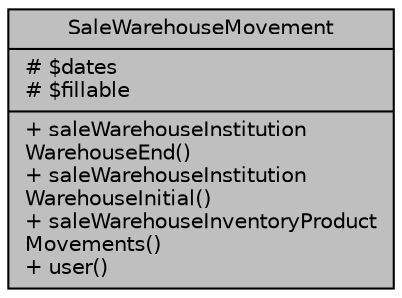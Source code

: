 digraph "SaleWarehouseMovement"
{
 // LATEX_PDF_SIZE
  bgcolor="transparent";
  edge [fontname="Helvetica",fontsize="10",labelfontname="Helvetica",labelfontsize="10"];
  node [fontname="Helvetica",fontsize="10",shape=record];
  Node1 [label="{SaleWarehouseMovement\n|# $dates\l# $fillable\l|+ saleWarehouseInstitution\lWarehouseEnd()\l+ saleWarehouseInstitution\lWarehouseInitial()\l+ saleWarehouseInventoryProduct\lMovements()\l+ user()\l}",height=0.2,width=0.4,color="black", fillcolor="grey75", style="filled", fontcolor="black",tooltip="Datos de los movimientos de almacén."];
}
